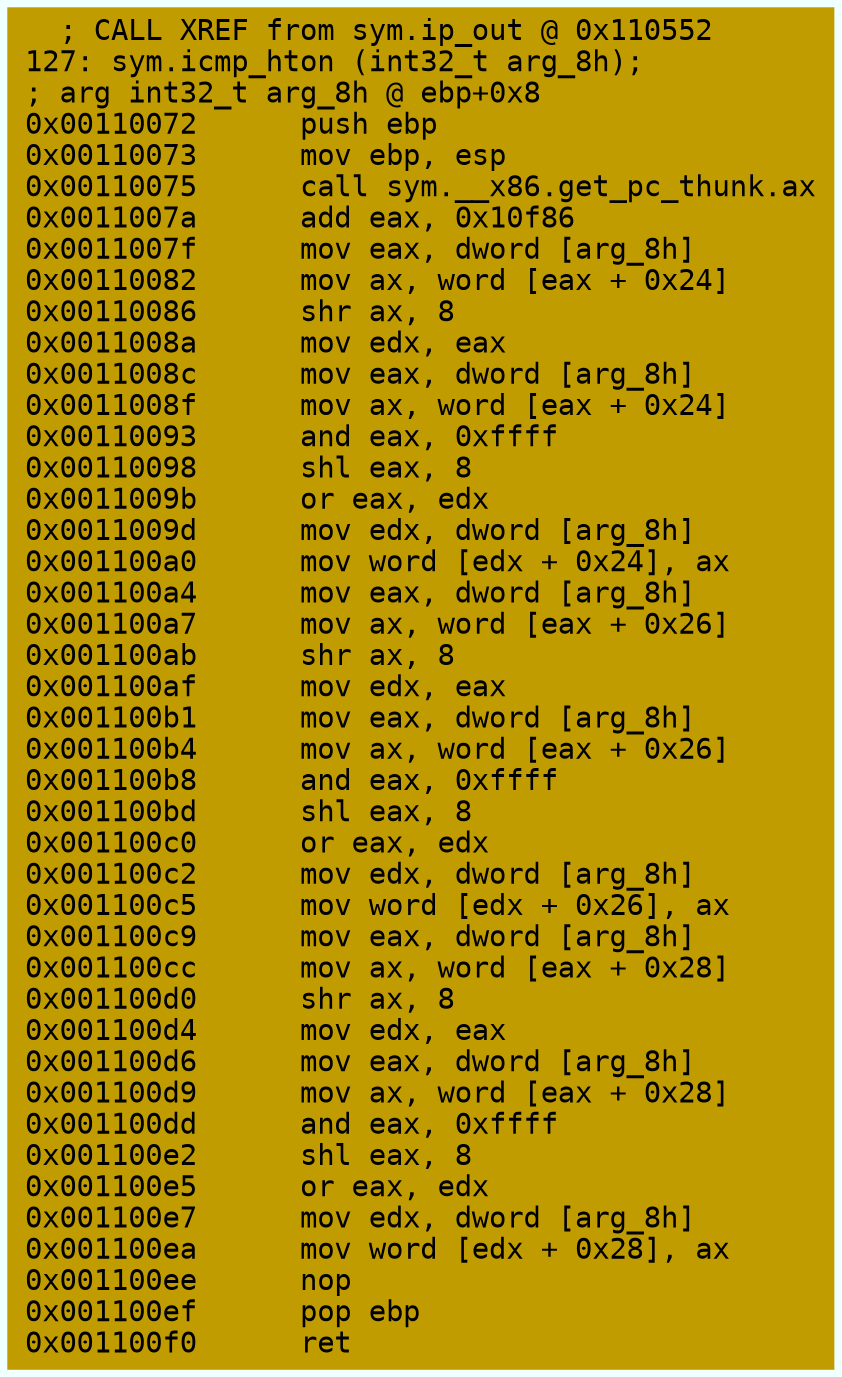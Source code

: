 digraph code {
	graph [bgcolor=azure fontsize=8 fontname="Courier" splines="ortho"];
	node [fillcolor=gray style=filled shape=box];
	edge [arrowhead="normal"];
	"0x00110072" [URL="sym.icmp_hton/0x00110072", fillcolor="#c19c00",color="#c19c00", fontname="Courier",label="  ; CALL XREF from sym.ip_out @ 0x110552\l127: sym.icmp_hton (int32_t arg_8h);\l; arg int32_t arg_8h @ ebp+0x8\l0x00110072      push ebp\l0x00110073      mov ebp, esp\l0x00110075      call sym.__x86.get_pc_thunk.ax\l0x0011007a      add eax, 0x10f86\l0x0011007f      mov eax, dword [arg_8h]\l0x00110082      mov ax, word [eax + 0x24]\l0x00110086      shr ax, 8\l0x0011008a      mov edx, eax\l0x0011008c      mov eax, dword [arg_8h]\l0x0011008f      mov ax, word [eax + 0x24]\l0x00110093      and eax, 0xffff\l0x00110098      shl eax, 8\l0x0011009b      or eax, edx\l0x0011009d      mov edx, dword [arg_8h]\l0x001100a0      mov word [edx + 0x24], ax\l0x001100a4      mov eax, dword [arg_8h]\l0x001100a7      mov ax, word [eax + 0x26]\l0x001100ab      shr ax, 8\l0x001100af      mov edx, eax\l0x001100b1      mov eax, dword [arg_8h]\l0x001100b4      mov ax, word [eax + 0x26]\l0x001100b8      and eax, 0xffff\l0x001100bd      shl eax, 8\l0x001100c0      or eax, edx\l0x001100c2      mov edx, dword [arg_8h]\l0x001100c5      mov word [edx + 0x26], ax\l0x001100c9      mov eax, dword [arg_8h]\l0x001100cc      mov ax, word [eax + 0x28]\l0x001100d0      shr ax, 8\l0x001100d4      mov edx, eax\l0x001100d6      mov eax, dword [arg_8h]\l0x001100d9      mov ax, word [eax + 0x28]\l0x001100dd      and eax, 0xffff\l0x001100e2      shl eax, 8\l0x001100e5      or eax, edx\l0x001100e7      mov edx, dword [arg_8h]\l0x001100ea      mov word [edx + 0x28], ax\l0x001100ee      nop\l0x001100ef      pop ebp\l0x001100f0      ret\l"]
}
